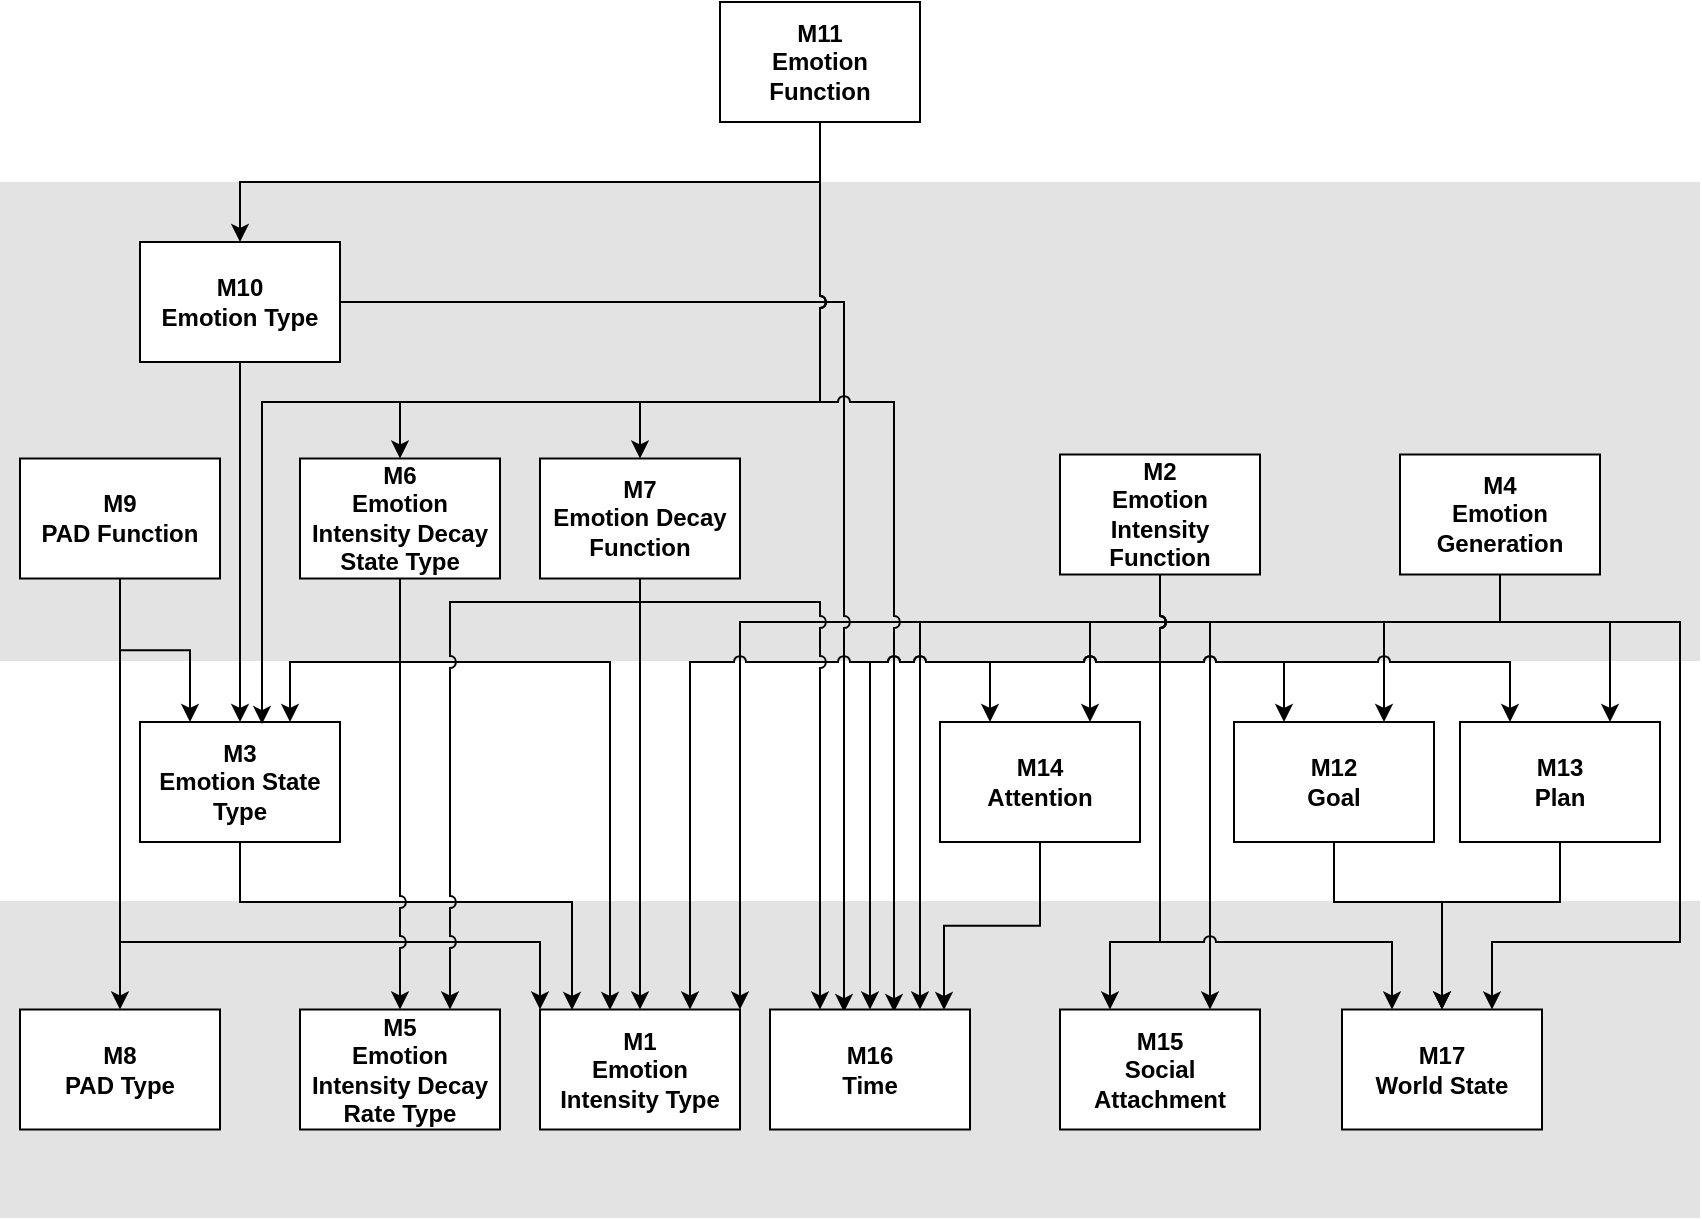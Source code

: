 <mxfile version="20.5.1" type="device"><diagram id="Ijfi6axgYDM7E5HNz20h" name="Page-1"><mxGraphModel dx="1360" dy="820" grid="1" gridSize="10" guides="1" tooltips="1" connect="1" arrows="1" fold="1" page="1" pageScale="1" pageWidth="850" pageHeight="1100" math="0" shadow="0"><root><mxCell id="0"/><mxCell id="1" parent="0"/><mxCell id="OD5OfEdqMw6bm6IXl66x-1" value="" style="rounded=0;whiteSpace=wrap;html=1;strokeColor=none;fillColor=#E3E3E3;" parent="1" vertex="1"><mxGeometry y="569.5" width="850" height="158.5" as="geometry"/></mxCell><mxCell id="vsHfyyIj6KERhxad7ZAa-55" value="" style="rounded=0;whiteSpace=wrap;html=1;strokeColor=none;fillColor=#E3E3E3;" parent="1" vertex="1"><mxGeometry y="210" width="850" height="239.5" as="geometry"/></mxCell><mxCell id="vsHfyyIj6KERhxad7ZAa-2" value="M1 &lt;br&gt;Emotion Intensity Type" style="rounded=0;whiteSpace=wrap;html=1;fontStyle=1" parent="1" vertex="1"><mxGeometry x="270" y="623.75" width="100" height="60" as="geometry"/></mxCell><mxCell id="2X7aPjBaWNLrnwbXmD-6-11" value="" style="edgeStyle=orthogonalEdgeStyle;rounded=0;jumpStyle=arc;orthogonalLoop=1;jettySize=auto;html=1;entryX=0.16;entryY=0.004;entryDx=0;entryDy=0;exitX=0.5;exitY=1;exitDx=0;exitDy=0;entryPerimeter=0;" parent="1" source="vsHfyyIj6KERhxad7ZAa-4" target="vsHfyyIj6KERhxad7ZAa-2" edge="1"><mxGeometry relative="1" as="geometry"><Array as="points"><mxPoint x="120" y="570"/><mxPoint x="286" y="570"/></Array></mxGeometry></mxCell><mxCell id="vsHfyyIj6KERhxad7ZAa-4" value="M3&lt;br&gt;Emotion State Type" style="rounded=0;whiteSpace=wrap;html=1;fontStyle=1" parent="1" vertex="1"><mxGeometry x="70" y="480" width="100" height="60" as="geometry"/></mxCell><mxCell id="2X7aPjBaWNLrnwbXmD-6-12" style="edgeStyle=orthogonalEdgeStyle;rounded=0;jumpStyle=arc;orthogonalLoop=1;jettySize=auto;html=1;exitX=0.5;exitY=1;exitDx=0;exitDy=0;entryX=1;entryY=0;entryDx=0;entryDy=0;" parent="1" source="vsHfyyIj6KERhxad7ZAa-6" target="vsHfyyIj6KERhxad7ZAa-2" edge="1"><mxGeometry relative="1" as="geometry"><Array as="points"><mxPoint x="750" y="430"/><mxPoint x="370" y="430"/></Array></mxGeometry></mxCell><mxCell id="2X7aPjBaWNLrnwbXmD-6-13" style="edgeStyle=orthogonalEdgeStyle;rounded=0;jumpStyle=arc;orthogonalLoop=1;jettySize=auto;html=1;exitX=0.5;exitY=1;exitDx=0;exitDy=0;entryX=0.75;entryY=0;entryDx=0;entryDy=0;" parent="1" source="vsHfyyIj6KERhxad7ZAa-6" target="vsHfyyIj6KERhxad7ZAa-13" edge="1"><mxGeometry relative="1" as="geometry"><Array as="points"><mxPoint x="750" y="430"/><mxPoint x="460" y="430"/></Array></mxGeometry></mxCell><mxCell id="2X7aPjBaWNLrnwbXmD-6-14" style="edgeStyle=orthogonalEdgeStyle;rounded=0;jumpStyle=arc;orthogonalLoop=1;jettySize=auto;html=1;exitX=0.5;exitY=1;exitDx=0;exitDy=0;entryX=0.75;entryY=0;entryDx=0;entryDy=0;" parent="1" source="vsHfyyIj6KERhxad7ZAa-6" target="vsHfyyIj6KERhxad7ZAa-17" edge="1"><mxGeometry relative="1" as="geometry"><Array as="points"><mxPoint x="750" y="430"/><mxPoint x="545" y="430"/></Array></mxGeometry></mxCell><mxCell id="2X7aPjBaWNLrnwbXmD-6-15" style="edgeStyle=orthogonalEdgeStyle;rounded=0;jumpStyle=arc;orthogonalLoop=1;jettySize=auto;html=1;exitX=0.5;exitY=1;exitDx=0;exitDy=0;entryX=0.75;entryY=0;entryDx=0;entryDy=0;" parent="1" source="vsHfyyIj6KERhxad7ZAa-6" target="vsHfyyIj6KERhxad7ZAa-16" edge="1"><mxGeometry relative="1" as="geometry"><Array as="points"><mxPoint x="750" y="430"/><mxPoint x="692" y="430"/></Array></mxGeometry></mxCell><mxCell id="2X7aPjBaWNLrnwbXmD-6-16" style="edgeStyle=orthogonalEdgeStyle;rounded=0;jumpStyle=arc;orthogonalLoop=1;jettySize=auto;html=1;exitX=0.5;exitY=1;exitDx=0;exitDy=0;entryX=0.75;entryY=0;entryDx=0;entryDy=0;" parent="1" source="vsHfyyIj6KERhxad7ZAa-6" target="vsHfyyIj6KERhxad7ZAa-15" edge="1"><mxGeometry relative="1" as="geometry"><Array as="points"><mxPoint x="750" y="430"/><mxPoint x="805" y="430"/></Array></mxGeometry></mxCell><mxCell id="2X7aPjBaWNLrnwbXmD-6-17" style="edgeStyle=orthogonalEdgeStyle;rounded=0;jumpStyle=arc;orthogonalLoop=1;jettySize=auto;html=1;exitX=0.5;exitY=1;exitDx=0;exitDy=0;entryX=0.75;entryY=0;entryDx=0;entryDy=0;" parent="1" source="vsHfyyIj6KERhxad7ZAa-6" target="vsHfyyIj6KERhxad7ZAa-18" edge="1"><mxGeometry relative="1" as="geometry"><Array as="points"><mxPoint x="750" y="430"/><mxPoint x="605" y="430"/></Array></mxGeometry></mxCell><mxCell id="2X7aPjBaWNLrnwbXmD-6-18" style="edgeStyle=orthogonalEdgeStyle;rounded=0;jumpStyle=arc;orthogonalLoop=1;jettySize=auto;html=1;exitX=0.5;exitY=1;exitDx=0;exitDy=0;entryX=0.75;entryY=0;entryDx=0;entryDy=0;" parent="1" source="vsHfyyIj6KERhxad7ZAa-6" target="vsHfyyIj6KERhxad7ZAa-14" edge="1"><mxGeometry relative="1" as="geometry"><Array as="points"><mxPoint x="750" y="430"/><mxPoint x="840" y="430"/><mxPoint x="840" y="590"/><mxPoint x="746" y="590"/></Array></mxGeometry></mxCell><mxCell id="vsHfyyIj6KERhxad7ZAa-6" value="M4&lt;br&gt;Emotion Generation" style="rounded=0;whiteSpace=wrap;html=1;fontStyle=1" parent="1" vertex="1"><mxGeometry x="700" y="346.25" width="100" height="60" as="geometry"/></mxCell><mxCell id="2X7aPjBaWNLrnwbXmD-6-19" style="edgeStyle=orthogonalEdgeStyle;rounded=0;jumpStyle=arc;orthogonalLoop=1;jettySize=auto;html=1;exitX=0.5;exitY=1;exitDx=0;exitDy=0;entryX=0.75;entryY=0;entryDx=0;entryDy=0;" parent="1" source="vsHfyyIj6KERhxad7ZAa-7" target="vsHfyyIj6KERhxad7ZAa-4" edge="1"><mxGeometry relative="1" as="geometry"><Array as="points"><mxPoint x="200" y="450"/><mxPoint x="145" y="450"/></Array></mxGeometry></mxCell><mxCell id="2X7aPjBaWNLrnwbXmD-6-21" style="edgeStyle=orthogonalEdgeStyle;rounded=0;jumpStyle=arc;orthogonalLoop=1;jettySize=auto;html=1;exitX=0.5;exitY=1;exitDx=0;exitDy=0;entryX=0.35;entryY=0.004;entryDx=0;entryDy=0;entryPerimeter=0;" parent="1" source="vsHfyyIj6KERhxad7ZAa-7" target="vsHfyyIj6KERhxad7ZAa-2" edge="1"><mxGeometry relative="1" as="geometry"><Array as="points"><mxPoint x="200" y="450"/><mxPoint x="305" y="450"/></Array></mxGeometry></mxCell><mxCell id="vsHfyyIj6KERhxad7ZAa-7" value="&lt;div&gt;M6&lt;/div&gt;Emotion Intensity Decay State Type" style="rounded=0;whiteSpace=wrap;html=1;fontStyle=1" parent="1" vertex="1"><mxGeometry x="150" y="348.25" width="100" height="60" as="geometry"/></mxCell><mxCell id="2X7aPjBaWNLrnwbXmD-6-23" style="edgeStyle=orthogonalEdgeStyle;rounded=0;jumpStyle=arc;orthogonalLoop=1;jettySize=auto;html=1;exitX=0.5;exitY=1;exitDx=0;exitDy=0;entryX=0.5;entryY=0;entryDx=0;entryDy=0;" parent="1" source="vsHfyyIj6KERhxad7ZAa-8" target="vsHfyyIj6KERhxad7ZAa-2" edge="1"><mxGeometry relative="1" as="geometry"><mxPoint x="310" y="403" as="sourcePoint"/><mxPoint x="310" y="623.03" as="targetPoint"/></mxGeometry></mxCell><mxCell id="vsHfyyIj6KERhxad7ZAa-8" value="M7&lt;br&gt;Emotion Decay Function" style="rounded=0;whiteSpace=wrap;html=1;fontStyle=1" parent="1" vertex="1"><mxGeometry x="270" y="348.25" width="100" height="60" as="geometry"/></mxCell><mxCell id="vsHfyyIj6KERhxad7ZAa-9" value="M8&lt;br&gt;PAD Type" style="rounded=0;whiteSpace=wrap;html=1;fontStyle=1" parent="1" vertex="1"><mxGeometry x="10" y="623.75" width="100" height="60" as="geometry"/></mxCell><mxCell id="2X7aPjBaWNLrnwbXmD-6-22" style="edgeStyle=orthogonalEdgeStyle;rounded=0;jumpStyle=arc;orthogonalLoop=1;jettySize=auto;html=1;exitX=0.5;exitY=1;exitDx=0;exitDy=0;entryX=0.5;entryY=0;entryDx=0;entryDy=0;" parent="1" source="vsHfyyIj6KERhxad7ZAa-10" target="vsHfyyIj6KERhxad7ZAa-9" edge="1"><mxGeometry relative="1" as="geometry"/></mxCell><mxCell id="2X7aPjBaWNLrnwbXmD-6-27" style="edgeStyle=orthogonalEdgeStyle;rounded=0;sketch=0;jumpStyle=arc;orthogonalLoop=1;jettySize=auto;html=1;exitX=0.5;exitY=1;exitDx=0;exitDy=0;entryX=0;entryY=0;entryDx=0;entryDy=0;shadow=0;" parent="1" source="vsHfyyIj6KERhxad7ZAa-10" target="vsHfyyIj6KERhxad7ZAa-2" edge="1"><mxGeometry relative="1" as="geometry"><Array as="points"><mxPoint x="60" y="590"/><mxPoint x="270" y="590"/></Array></mxGeometry></mxCell><mxCell id="2X7aPjBaWNLrnwbXmD-6-26" style="edgeStyle=orthogonalEdgeStyle;rounded=0;sketch=0;jumpStyle=arc;orthogonalLoop=1;jettySize=auto;html=1;exitX=0.5;exitY=1;exitDx=0;exitDy=0;entryX=0.25;entryY=0;entryDx=0;entryDy=0;shadow=0;" parent="1" source="vsHfyyIj6KERhxad7ZAa-10" target="vsHfyyIj6KERhxad7ZAa-4" edge="1"><mxGeometry relative="1" as="geometry"/></mxCell><mxCell id="vsHfyyIj6KERhxad7ZAa-10" value="M9&lt;br&gt;PAD Function" style="rounded=0;whiteSpace=wrap;html=1;fontStyle=1" parent="1" vertex="1"><mxGeometry x="10" y="348.25" width="100" height="60" as="geometry"/></mxCell><mxCell id="2X7aPjBaWNLrnwbXmD-6-28" style="edgeStyle=orthogonalEdgeStyle;rounded=0;sketch=0;jumpStyle=arc;orthogonalLoop=1;jettySize=auto;html=1;exitX=0.5;exitY=1;exitDx=0;exitDy=0;entryX=0.5;entryY=0;entryDx=0;entryDy=0;shadow=0;" parent="1" source="vsHfyyIj6KERhxad7ZAa-11" target="vsHfyyIj6KERhxad7ZAa-4" edge="1"><mxGeometry relative="1" as="geometry"/></mxCell><mxCell id="2X7aPjBaWNLrnwbXmD-6-29" style="edgeStyle=orthogonalEdgeStyle;rounded=0;sketch=0;jumpStyle=arc;orthogonalLoop=1;jettySize=auto;html=1;exitX=1;exitY=0.5;exitDx=0;exitDy=0;entryX=0.37;entryY=0.021;entryDx=0;entryDy=0;entryPerimeter=0;shadow=0;" parent="1" source="vsHfyyIj6KERhxad7ZAa-11" target="vsHfyyIj6KERhxad7ZAa-13" edge="1"><mxGeometry relative="1" as="geometry"/></mxCell><mxCell id="vsHfyyIj6KERhxad7ZAa-11" value="M10&lt;br&gt;Emotion Type" style="rounded=0;whiteSpace=wrap;html=1;fontStyle=1" parent="1" vertex="1"><mxGeometry x="70" y="240" width="100" height="60" as="geometry"/></mxCell><mxCell id="2X7aPjBaWNLrnwbXmD-6-30" style="edgeStyle=orthogonalEdgeStyle;rounded=0;sketch=0;jumpStyle=arc;orthogonalLoop=1;jettySize=auto;html=1;exitX=0.5;exitY=1;exitDx=0;exitDy=0;entryX=0.5;entryY=0;entryDx=0;entryDy=0;shadow=0;" parent="1" source="vsHfyyIj6KERhxad7ZAa-12" target="vsHfyyIj6KERhxad7ZAa-11" edge="1"><mxGeometry relative="1" as="geometry"/></mxCell><mxCell id="2X7aPjBaWNLrnwbXmD-6-31" style="edgeStyle=orthogonalEdgeStyle;rounded=0;sketch=0;jumpStyle=arc;orthogonalLoop=1;jettySize=auto;html=1;exitX=0.5;exitY=1;exitDx=0;exitDy=0;entryX=0.5;entryY=0;entryDx=0;entryDy=0;shadow=0;" parent="1" source="vsHfyyIj6KERhxad7ZAa-12" target="vsHfyyIj6KERhxad7ZAa-7" edge="1"><mxGeometry relative="1" as="geometry"><Array as="points"><mxPoint x="410" y="320"/><mxPoint x="200" y="320"/></Array></mxGeometry></mxCell><mxCell id="2X7aPjBaWNLrnwbXmD-6-32" style="edgeStyle=orthogonalEdgeStyle;rounded=0;sketch=0;jumpStyle=arc;orthogonalLoop=1;jettySize=auto;html=1;exitX=0.5;exitY=1;exitDx=0;exitDy=0;entryX=0.5;entryY=0;entryDx=0;entryDy=0;shadow=0;" parent="1" source="vsHfyyIj6KERhxad7ZAa-12" target="vsHfyyIj6KERhxad7ZAa-8" edge="1"><mxGeometry relative="1" as="geometry"><Array as="points"><mxPoint x="410" y="320"/><mxPoint x="320" y="320"/></Array></mxGeometry></mxCell><mxCell id="2X7aPjBaWNLrnwbXmD-6-33" style="edgeStyle=orthogonalEdgeStyle;rounded=0;sketch=0;jumpStyle=arc;orthogonalLoop=1;jettySize=auto;html=1;exitX=0.5;exitY=1;exitDx=0;exitDy=0;entryX=0.61;entryY=0.017;entryDx=0;entryDy=0;entryPerimeter=0;shadow=0;" parent="1" source="vsHfyyIj6KERhxad7ZAa-12" target="vsHfyyIj6KERhxad7ZAa-4" edge="1"><mxGeometry relative="1" as="geometry"><Array as="points"><mxPoint x="410" y="320"/><mxPoint x="131" y="320"/></Array></mxGeometry></mxCell><mxCell id="2X7aPjBaWNLrnwbXmD-6-34" style="edgeStyle=orthogonalEdgeStyle;rounded=0;sketch=0;jumpStyle=arc;orthogonalLoop=1;jettySize=auto;html=1;exitX=0.5;exitY=1;exitDx=0;exitDy=0;entryX=0.62;entryY=0.021;entryDx=0;entryDy=0;entryPerimeter=0;shadow=0;" parent="1" source="vsHfyyIj6KERhxad7ZAa-12" target="vsHfyyIj6KERhxad7ZAa-13" edge="1"><mxGeometry relative="1" as="geometry"><Array as="points"><mxPoint x="410" y="320"/><mxPoint x="447" y="320"/></Array></mxGeometry></mxCell><mxCell id="vsHfyyIj6KERhxad7ZAa-12" value="M11&lt;br&gt;Emotion Function" style="rounded=0;whiteSpace=wrap;html=1;fontStyle=1" parent="1" vertex="1"><mxGeometry x="360" y="120" width="100" height="60" as="geometry"/></mxCell><mxCell id="vsHfyyIj6KERhxad7ZAa-13" value="M16&lt;br&gt;Time" style="rounded=0;whiteSpace=wrap;html=1;fontStyle=1" parent="1" vertex="1"><mxGeometry x="385" y="623.75" width="100" height="60" as="geometry"/></mxCell><mxCell id="vsHfyyIj6KERhxad7ZAa-14" value="M17&lt;br&gt;World State" style="rounded=0;whiteSpace=wrap;html=1;fontStyle=1" parent="1" vertex="1"><mxGeometry x="671" y="623.75" width="100" height="60" as="geometry"/></mxCell><mxCell id="vsHfyyIj6KERhxad7ZAa-43" style="edgeStyle=orthogonalEdgeStyle;rounded=0;orthogonalLoop=1;jettySize=auto;html=1;exitX=0.5;exitY=1;exitDx=0;exitDy=0;entryX=0.5;entryY=0;entryDx=0;entryDy=0;" parent="1" source="vsHfyyIj6KERhxad7ZAa-15" target="vsHfyyIj6KERhxad7ZAa-14" edge="1"><mxGeometry relative="1" as="geometry"><mxPoint x="757" y="553" as="sourcePoint"/><mxPoint x="711" y="633" as="targetPoint"/><Array as="points"><mxPoint x="780" y="570"/><mxPoint x="721" y="570"/></Array></mxGeometry></mxCell><mxCell id="vsHfyyIj6KERhxad7ZAa-15" value="M13&lt;br&gt;Plan" style="rounded=0;whiteSpace=wrap;html=1;fontStyle=1" parent="1" vertex="1"><mxGeometry x="730" y="480" width="100" height="60" as="geometry"/></mxCell><mxCell id="vsHfyyIj6KERhxad7ZAa-44" style="edgeStyle=orthogonalEdgeStyle;rounded=0;orthogonalLoop=1;jettySize=auto;html=1;exitX=0.5;exitY=1;exitDx=0;exitDy=0;entryX=0.5;entryY=0;entryDx=0;entryDy=0;" parent="1" source="vsHfyyIj6KERhxad7ZAa-16" target="vsHfyyIj6KERhxad7ZAa-14" edge="1"><mxGeometry relative="1" as="geometry"><mxPoint x="667" y="553" as="sourcePoint"/><mxPoint x="721" y="623" as="targetPoint"/><Array as="points"><mxPoint x="667" y="570"/><mxPoint x="721" y="570"/></Array></mxGeometry></mxCell><mxCell id="vsHfyyIj6KERhxad7ZAa-16" value="M12&lt;br&gt;Goal" style="rounded=0;whiteSpace=wrap;html=1;fontStyle=1" parent="1" vertex="1"><mxGeometry x="617" y="480" width="100" height="60" as="geometry"/></mxCell><mxCell id="khuFiFfJ9Jyk8UwiEHKp-1" style="edgeStyle=orthogonalEdgeStyle;rounded=0;orthogonalLoop=1;jettySize=auto;html=1;exitX=0.5;exitY=1;exitDx=0;exitDy=0;entryX=0.87;entryY=0.004;entryDx=0;entryDy=0;entryPerimeter=0;" edge="1" parent="1" source="vsHfyyIj6KERhxad7ZAa-17" target="vsHfyyIj6KERhxad7ZAa-13"><mxGeometry relative="1" as="geometry"/></mxCell><mxCell id="vsHfyyIj6KERhxad7ZAa-17" value="M14&lt;br&gt;Attention" style="rounded=0;whiteSpace=wrap;html=1;fontStyle=1" parent="1" vertex="1"><mxGeometry x="470" y="480" width="100" height="60" as="geometry"/></mxCell><mxCell id="2X7aPjBaWNLrnwbXmD-6-4" style="edgeStyle=orthogonalEdgeStyle;rounded=0;jumpStyle=arc;orthogonalLoop=1;jettySize=auto;html=1;exitX=0.5;exitY=1;exitDx=0;exitDy=0;entryX=0.75;entryY=0;entryDx=0;entryDy=0;" parent="1" source="vsHfyyIj6KERhxad7ZAa-3" target="vsHfyyIj6KERhxad7ZAa-2" edge="1"><mxGeometry relative="1" as="geometry"><Array as="points"><mxPoint x="580" y="450"/><mxPoint x="345" y="450"/></Array></mxGeometry></mxCell><mxCell id="vsHfyyIj6KERhxad7ZAa-18" value="M15&lt;br&gt;Social Attachment" style="rounded=0;whiteSpace=wrap;html=1;fontStyle=1" parent="1" vertex="1"><mxGeometry x="530" y="623.75" width="100" height="60" as="geometry"/></mxCell><mxCell id="2X7aPjBaWNLrnwbXmD-6-5" style="edgeStyle=orthogonalEdgeStyle;rounded=0;jumpStyle=arc;orthogonalLoop=1;jettySize=auto;html=1;exitX=0.5;exitY=1;exitDx=0;exitDy=0;entryX=0.25;entryY=0;entryDx=0;entryDy=0;" parent="1" source="vsHfyyIj6KERhxad7ZAa-3" target="vsHfyyIj6KERhxad7ZAa-17" edge="1"><mxGeometry relative="1" as="geometry"><Array as="points"><mxPoint x="580" y="450"/><mxPoint x="495" y="450"/></Array></mxGeometry></mxCell><mxCell id="2X7aPjBaWNLrnwbXmD-6-6" style="edgeStyle=orthogonalEdgeStyle;rounded=0;jumpStyle=arc;orthogonalLoop=1;jettySize=auto;html=1;exitX=0.5;exitY=1;exitDx=0;exitDy=0;entryX=0.5;entryY=0;entryDx=0;entryDy=0;" parent="1" source="vsHfyyIj6KERhxad7ZAa-3" target="vsHfyyIj6KERhxad7ZAa-13" edge="1"><mxGeometry relative="1" as="geometry"><Array as="points"><mxPoint x="580" y="450"/><mxPoint x="435" y="450"/></Array></mxGeometry></mxCell><mxCell id="2X7aPjBaWNLrnwbXmD-6-7" style="edgeStyle=orthogonalEdgeStyle;rounded=0;jumpStyle=arc;orthogonalLoop=1;jettySize=auto;html=1;exitX=0.5;exitY=1;exitDx=0;exitDy=0;entryX=0.25;entryY=0;entryDx=0;entryDy=0;" parent="1" source="vsHfyyIj6KERhxad7ZAa-3" target="vsHfyyIj6KERhxad7ZAa-18" edge="1"><mxGeometry relative="1" as="geometry"><Array as="points"><mxPoint x="580" y="590"/><mxPoint x="555" y="590"/></Array></mxGeometry></mxCell><mxCell id="2X7aPjBaWNLrnwbXmD-6-8" style="edgeStyle=orthogonalEdgeStyle;rounded=0;jumpStyle=arc;orthogonalLoop=1;jettySize=auto;html=1;exitX=0.5;exitY=1;exitDx=0;exitDy=0;entryX=0.25;entryY=0;entryDx=0;entryDy=0;" parent="1" source="vsHfyyIj6KERhxad7ZAa-3" target="vsHfyyIj6KERhxad7ZAa-16" edge="1"><mxGeometry relative="1" as="geometry"><Array as="points"><mxPoint x="580" y="450"/><mxPoint x="642" y="450"/></Array></mxGeometry></mxCell><mxCell id="2X7aPjBaWNLrnwbXmD-6-9" style="edgeStyle=orthogonalEdgeStyle;rounded=0;jumpStyle=arc;orthogonalLoop=1;jettySize=auto;html=1;exitX=0.5;exitY=1;exitDx=0;exitDy=0;entryX=0.25;entryY=0;entryDx=0;entryDy=0;" parent="1" source="vsHfyyIj6KERhxad7ZAa-3" target="vsHfyyIj6KERhxad7ZAa-15" edge="1"><mxGeometry relative="1" as="geometry"><Array as="points"><mxPoint x="580" y="450"/><mxPoint x="755" y="450"/></Array></mxGeometry></mxCell><mxCell id="2X7aPjBaWNLrnwbXmD-6-10" style="edgeStyle=orthogonalEdgeStyle;rounded=0;jumpStyle=arc;orthogonalLoop=1;jettySize=auto;html=1;exitX=0.5;exitY=1;exitDx=0;exitDy=0;entryX=0.25;entryY=0;entryDx=0;entryDy=0;" parent="1" source="vsHfyyIj6KERhxad7ZAa-3" target="vsHfyyIj6KERhxad7ZAa-14" edge="1"><mxGeometry relative="1" as="geometry"><Array as="points"><mxPoint x="580" y="590"/><mxPoint x="696" y="590"/></Array></mxGeometry></mxCell><mxCell id="vsHfyyIj6KERhxad7ZAa-3" value="M2 &lt;br&gt;Emotion Intensity Function" style="rounded=0;whiteSpace=wrap;html=1;fontStyle=1" parent="1" vertex="1"><mxGeometry x="530" y="346.25" width="100" height="60" as="geometry"/></mxCell><mxCell id="Hy1vOjRzFsi8qatX1zJ2-4" value="&lt;div&gt;M5&lt;/div&gt;Emotion Intensity Decay Rate Type" style="rounded=0;whiteSpace=wrap;html=1;fontStyle=1" parent="1" vertex="1"><mxGeometry x="150" y="623.75" width="100" height="60" as="geometry"/></mxCell><mxCell id="2X7aPjBaWNLrnwbXmD-6-25" style="edgeStyle=orthogonalEdgeStyle;rounded=0;jumpStyle=arc;orthogonalLoop=1;jettySize=auto;html=1;exitX=0.5;exitY=1;exitDx=0;exitDy=0;entryX=0.25;entryY=0;entryDx=0;entryDy=0;sketch=0;shadow=0;" parent="1" source="vsHfyyIj6KERhxad7ZAa-8" target="vsHfyyIj6KERhxad7ZAa-13" edge="1"><mxGeometry relative="1" as="geometry"><Array as="points"><mxPoint x="320" y="420"/><mxPoint x="410" y="420"/></Array></mxGeometry></mxCell><mxCell id="2X7aPjBaWNLrnwbXmD-6-20" style="edgeStyle=orthogonalEdgeStyle;rounded=0;jumpStyle=arc;orthogonalLoop=1;jettySize=auto;html=1;exitX=0.5;exitY=1;exitDx=0;exitDy=0;entryX=0.5;entryY=0;entryDx=0;entryDy=0;" parent="1" source="vsHfyyIj6KERhxad7ZAa-7" target="Hy1vOjRzFsi8qatX1zJ2-4" edge="1"><mxGeometry relative="1" as="geometry"/></mxCell><mxCell id="2X7aPjBaWNLrnwbXmD-6-24" style="edgeStyle=orthogonalEdgeStyle;rounded=0;jumpStyle=arc;orthogonalLoop=1;jettySize=auto;html=1;exitX=0.5;exitY=1;exitDx=0;exitDy=0;entryX=0.75;entryY=0;entryDx=0;entryDy=0;" parent="1" source="vsHfyyIj6KERhxad7ZAa-8" target="Hy1vOjRzFsi8qatX1zJ2-4" edge="1"><mxGeometry relative="1" as="geometry"><Array as="points"><mxPoint x="320" y="420"/><mxPoint x="225" y="420"/></Array></mxGeometry></mxCell></root></mxGraphModel></diagram></mxfile>